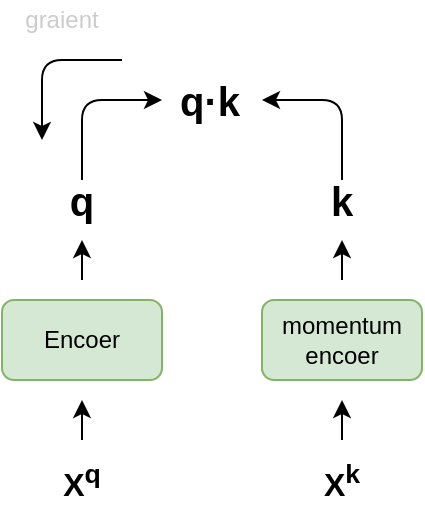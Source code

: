 <mxfile version="14.6.9" type="github">
  <diagram id="KqNUpz4bSsDNq1EWpwz9" name="第 1 页">
    <mxGraphModel dx="782" dy="551" grid="1" gridSize="10" guides="1" tooltips="1" connect="1" arrows="1" fold="1" page="1" pageScale="1" pageWidth="827" pageHeight="1169" math="0" shadow="0">
      <root>
        <mxCell id="0" />
        <mxCell id="1" parent="0" />
        <mxCell id="UDNK97W12JHsdHOpvgaN-3" value="" style="edgeStyle=orthogonalEdgeStyle;rounded=0;orthogonalLoop=1;jettySize=auto;html=1;" edge="1" parent="1">
          <mxGeometry relative="1" as="geometry">
            <mxPoint x="350" y="290" as="sourcePoint" />
            <mxPoint x="350" y="270" as="targetPoint" />
          </mxGeometry>
        </mxCell>
        <mxCell id="UDNK97W12JHsdHOpvgaN-1" value="&lt;font style=&quot;font-size: 16px&quot;&gt;&lt;b&gt;X&lt;sup&gt;q&lt;/sup&gt;&lt;/b&gt;&lt;/font&gt;" style="text;html=1;strokeColor=none;fillColor=none;align=center;verticalAlign=middle;whiteSpace=wrap;rounded=0;" vertex="1" parent="1">
          <mxGeometry x="330" y="300" width="40" height="20" as="geometry" />
        </mxCell>
        <mxCell id="UDNK97W12JHsdHOpvgaN-18" value="" style="edgeStyle=orthogonalEdgeStyle;rounded=0;orthogonalLoop=1;jettySize=auto;html=1;" edge="1" parent="1">
          <mxGeometry relative="1" as="geometry">
            <mxPoint x="350" y="210" as="sourcePoint" />
            <mxPoint x="350" y="190" as="targetPoint" />
          </mxGeometry>
        </mxCell>
        <mxCell id="UDNK97W12JHsdHOpvgaN-2" value="Encoer" style="rounded=1;whiteSpace=wrap;html=1;fillColor=#d5e8d4;strokeColor=#82b366;" vertex="1" parent="1">
          <mxGeometry x="310" y="220" width="80" height="40" as="geometry" />
        </mxCell>
        <mxCell id="UDNK97W12JHsdHOpvgaN-4" value="&lt;font style=&quot;font-size: 20px&quot;&gt;&lt;b&gt;q&lt;/b&gt;&lt;/font&gt;" style="text;html=1;strokeColor=none;fillColor=none;align=center;verticalAlign=middle;whiteSpace=wrap;rounded=0;" vertex="1" parent="1">
          <mxGeometry x="330" y="160" width="40" height="20" as="geometry" />
        </mxCell>
        <mxCell id="UDNK97W12JHsdHOpvgaN-8" value="&lt;font style=&quot;font-size: 20px&quot;&gt;&lt;b&gt;q·k&lt;br&gt;&lt;/b&gt;&lt;/font&gt;" style="text;html=1;strokeColor=none;fillColor=none;align=center;verticalAlign=middle;whiteSpace=wrap;rounded=0;" vertex="1" parent="1">
          <mxGeometry x="394" y="110" width="40" height="20" as="geometry" />
        </mxCell>
        <mxCell id="UDNK97W12JHsdHOpvgaN-15" value="" style="edgeStyle=segmentEdgeStyle;endArrow=classic;html=1;" edge="1" parent="1">
          <mxGeometry width="50" height="50" relative="1" as="geometry">
            <mxPoint x="370" y="100" as="sourcePoint" />
            <mxPoint x="330" y="140" as="targetPoint" />
            <Array as="points">
              <mxPoint x="330" y="100" />
            </Array>
          </mxGeometry>
        </mxCell>
        <mxCell id="UDNK97W12JHsdHOpvgaN-16" value="" style="edgeStyle=segmentEdgeStyle;endArrow=classic;html=1;" edge="1" parent="1">
          <mxGeometry width="50" height="50" relative="1" as="geometry">
            <mxPoint x="350" y="160" as="sourcePoint" />
            <mxPoint x="390" y="120" as="targetPoint" />
            <Array as="points">
              <mxPoint x="350" y="120" />
            </Array>
          </mxGeometry>
        </mxCell>
        <mxCell id="UDNK97W12JHsdHOpvgaN-17" value="&lt;font color=&quot;#CCCCCC&quot;&gt;graient&lt;/font&gt;" style="text;html=1;strokeColor=none;fillColor=none;align=center;verticalAlign=middle;whiteSpace=wrap;rounded=0;" vertex="1" parent="1">
          <mxGeometry x="320" y="70" width="40" height="20" as="geometry" />
        </mxCell>
        <mxCell id="UDNK97W12JHsdHOpvgaN-19" value="" style="edgeStyle=orthogonalEdgeStyle;rounded=0;orthogonalLoop=1;jettySize=auto;html=1;" edge="1" parent="1">
          <mxGeometry relative="1" as="geometry">
            <mxPoint x="480" y="290" as="sourcePoint" />
            <mxPoint x="480" y="270" as="targetPoint" />
          </mxGeometry>
        </mxCell>
        <mxCell id="UDNK97W12JHsdHOpvgaN-20" value="&lt;font style=&quot;font-size: 16px&quot;&gt;&lt;b&gt;X&lt;sup&gt;k&lt;/sup&gt;&lt;/b&gt;&lt;/font&gt;" style="text;html=1;strokeColor=none;fillColor=none;align=center;verticalAlign=middle;whiteSpace=wrap;rounded=0;" vertex="1" parent="1">
          <mxGeometry x="460" y="300" width="40" height="20" as="geometry" />
        </mxCell>
        <mxCell id="UDNK97W12JHsdHOpvgaN-21" value="" style="edgeStyle=orthogonalEdgeStyle;rounded=0;orthogonalLoop=1;jettySize=auto;html=1;" edge="1" parent="1">
          <mxGeometry relative="1" as="geometry">
            <mxPoint x="480" y="210" as="sourcePoint" />
            <mxPoint x="480" y="190" as="targetPoint" />
          </mxGeometry>
        </mxCell>
        <mxCell id="UDNK97W12JHsdHOpvgaN-22" value="&lt;div&gt;momentum&lt;/div&gt;&lt;div&gt;encoer&lt;br&gt;&lt;/div&gt;" style="rounded=1;whiteSpace=wrap;html=1;fillColor=#d5e8d4;strokeColor=#82b366;" vertex="1" parent="1">
          <mxGeometry x="440" y="220" width="80" height="40" as="geometry" />
        </mxCell>
        <mxCell id="UDNK97W12JHsdHOpvgaN-23" value="&lt;b&gt;&lt;font style=&quot;font-size: 20px&quot;&gt;k&lt;/font&gt;&lt;/b&gt;" style="text;html=1;strokeColor=none;fillColor=none;align=center;verticalAlign=middle;whiteSpace=wrap;rounded=0;" vertex="1" parent="1">
          <mxGeometry x="460" y="160" width="40" height="20" as="geometry" />
        </mxCell>
        <mxCell id="UDNK97W12JHsdHOpvgaN-24" value="" style="edgeStyle=segmentEdgeStyle;endArrow=classic;html=1;" edge="1" parent="1">
          <mxGeometry width="50" height="50" relative="1" as="geometry">
            <mxPoint x="480" y="160" as="sourcePoint" />
            <mxPoint x="440" y="120" as="targetPoint" />
            <Array as="points">
              <mxPoint x="480" y="120" />
            </Array>
          </mxGeometry>
        </mxCell>
      </root>
    </mxGraphModel>
  </diagram>
</mxfile>
